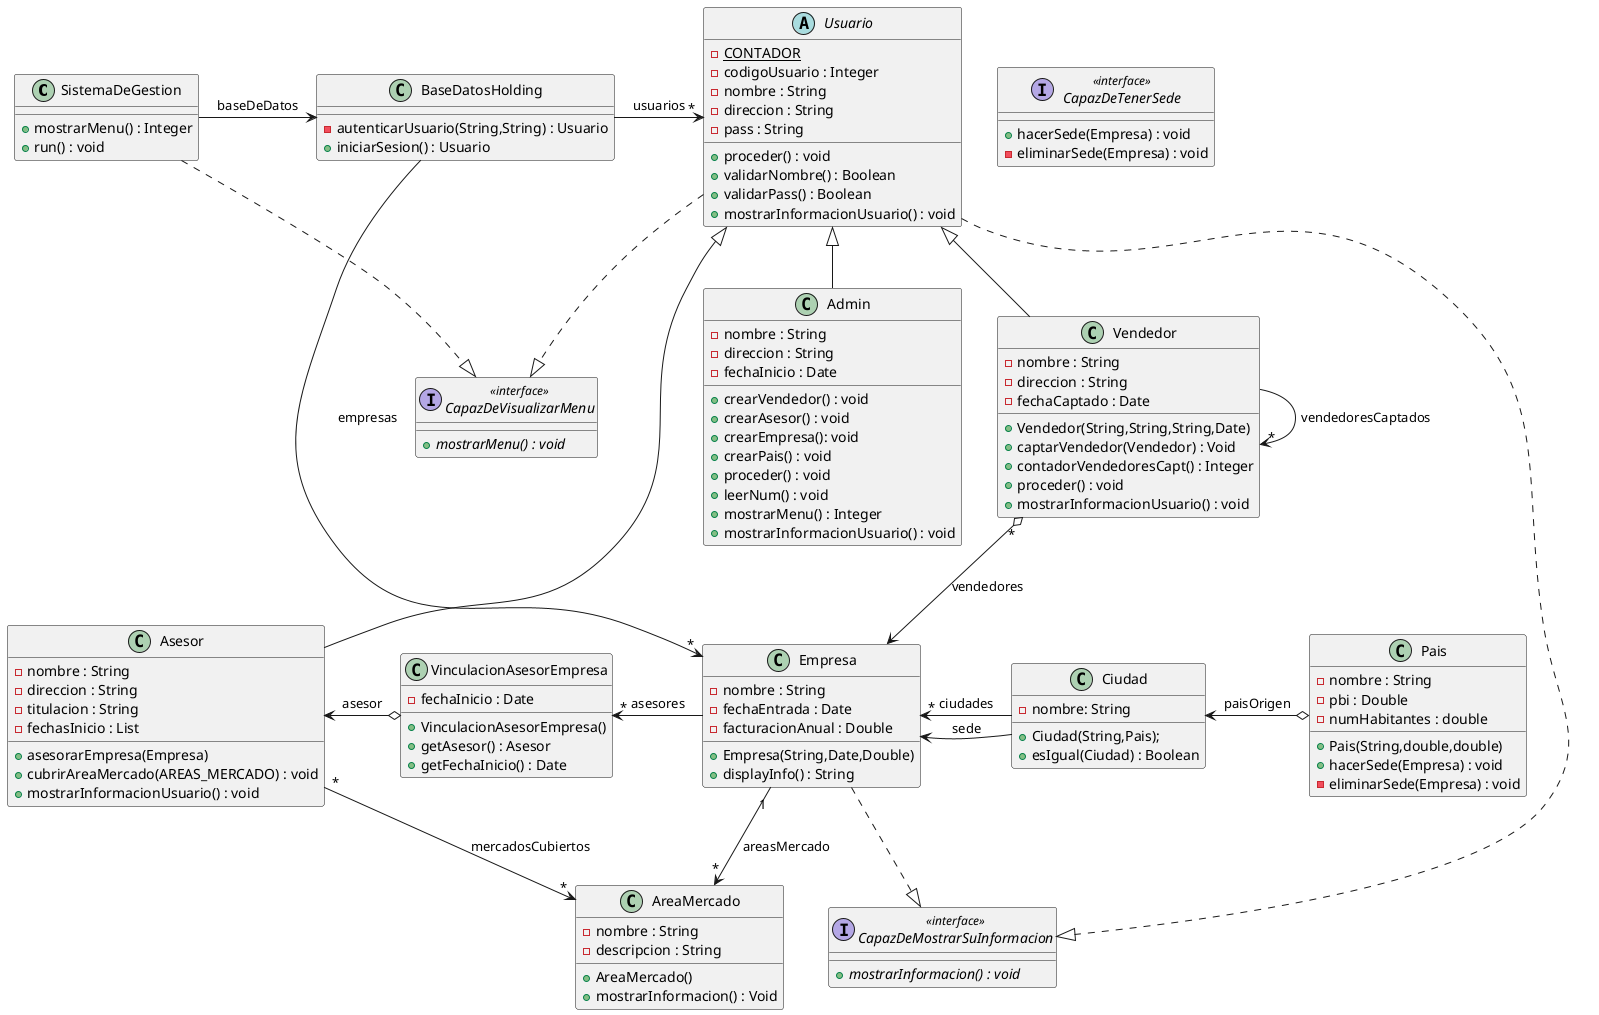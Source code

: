 @startuml
class SistemaDeGestion{
+mostrarMenu() : Integer
+run() : void
}

class BaseDatosHolding{
-autenticarUsuario(String,String) : Usuario
+iniciarSesion() : Usuario
}

abstract Usuario{
-{static} CONTADOR
-codigoUsuario : Integer
-nombre : String
-direccion : String
-pass : String

+proceder() : void
+validarNombre() : Boolean
+validarPass() : Boolean
+mostrarInformacionUsuario() : void
}

class Vendedor extends Usuario{
    -nombre : String
    -direccion : String
    -fechaCaptado : Date
    +Vendedor(String,String,String,Date)
    +captarVendedor(Vendedor) : Void
    +contadorVendedoresCapt() : Integer
    +proceder() : void
    +mostrarInformacionUsuario() : void

}

class Empresa{
    -nombre : String
    -fechaEntrada : Date
    -facturacionAnual : Double
    +Empresa(String,Date,Double)
    +displayInfo() : String
}

class AreaMercado {
    -nombre : String
    -descripcion : String

    +AreaMercado()
    +mostrarInformacion() : Void
}

class Asesor extends Usuario{
-nombre : String
-direccion : String
-titulacion : String
-fechasInicio : List
+asesorarEmpresa(Empresa)
+cubrirAreaMercado(AREAS_MERCADO) : void
+mostrarInformacionUsuario() : void
}

class VinculacionAsesorEmpresa{
    -fechaInicio : Date

    +VinculacionAsesorEmpresa()
    +getAsesor() : Asesor
    +getFechaInicio() : Date
}

class Admin extends Usuario{
-nombre : String
-direccion : String
-fechaInicio : Date
+crearVendedor() : void
+crearAsesor() : void
+crearEmpresa(): void
+crearPais() : void
+proceder() : void
+leerNum() : void
+mostrarMenu() : Integer
+mostrarInformacionUsuario() : void
}

class Pais{
    -nombre : String
    -pbi : Double
    -numHabitantes : double

    +Pais(String,double,double)
    +hacerSede(Empresa) : void
    -eliminarSede(Empresa) : void
}

class Ciudad{
    -nombre: String
    +Ciudad(String,Pais);
    +esIgual(Ciudad) : Boolean
}

interface CapazDeTenerSede <<interface>>{
    +hacerSede(Empresa) : void
    -eliminarSede(Empresa) : void
}

interface CapazDeVisualizarMenu <<interface>>{
    +{abstract} mostrarMenu() : void
}

interface CapazDeMostrarSuInformacion <<interface>>{
    +{abstract} mostrarInformacion() : void
}




SistemaDeGestion -> BaseDatosHolding : "baseDeDatos"
SistemaDeGestion -.|> CapazDeVisualizarMenu
BaseDatosHolding -> "*" Usuario : usuarios
BaseDatosHolding -> "*" Empresa : empresas
Usuario -.|> CapazDeVisualizarMenu
Usuario -.|> CapazDeMostrarSuInformacion
Vendedor "*" o--> Empresa : vendedores
Vendedor -> "*" Vendedor : vendedoresCaptados

Empresa "1"--> "*" AreaMercado : areasMercado
Empresa -.|> CapazDeMostrarSuInformacion
Empresa <- Ciudad : sede
VinculacionAsesorEmpresa "*" <- Empresa: asesores
Ciudad <-o Pais : paisOrigen
Ciudad -> "*" Empresa : ciudades

Asesor "*"-> "*" AreaMercado : mercadosCubiertos
Asesor <-o VinculacionAsesorEmpresa : asesor


@enduml